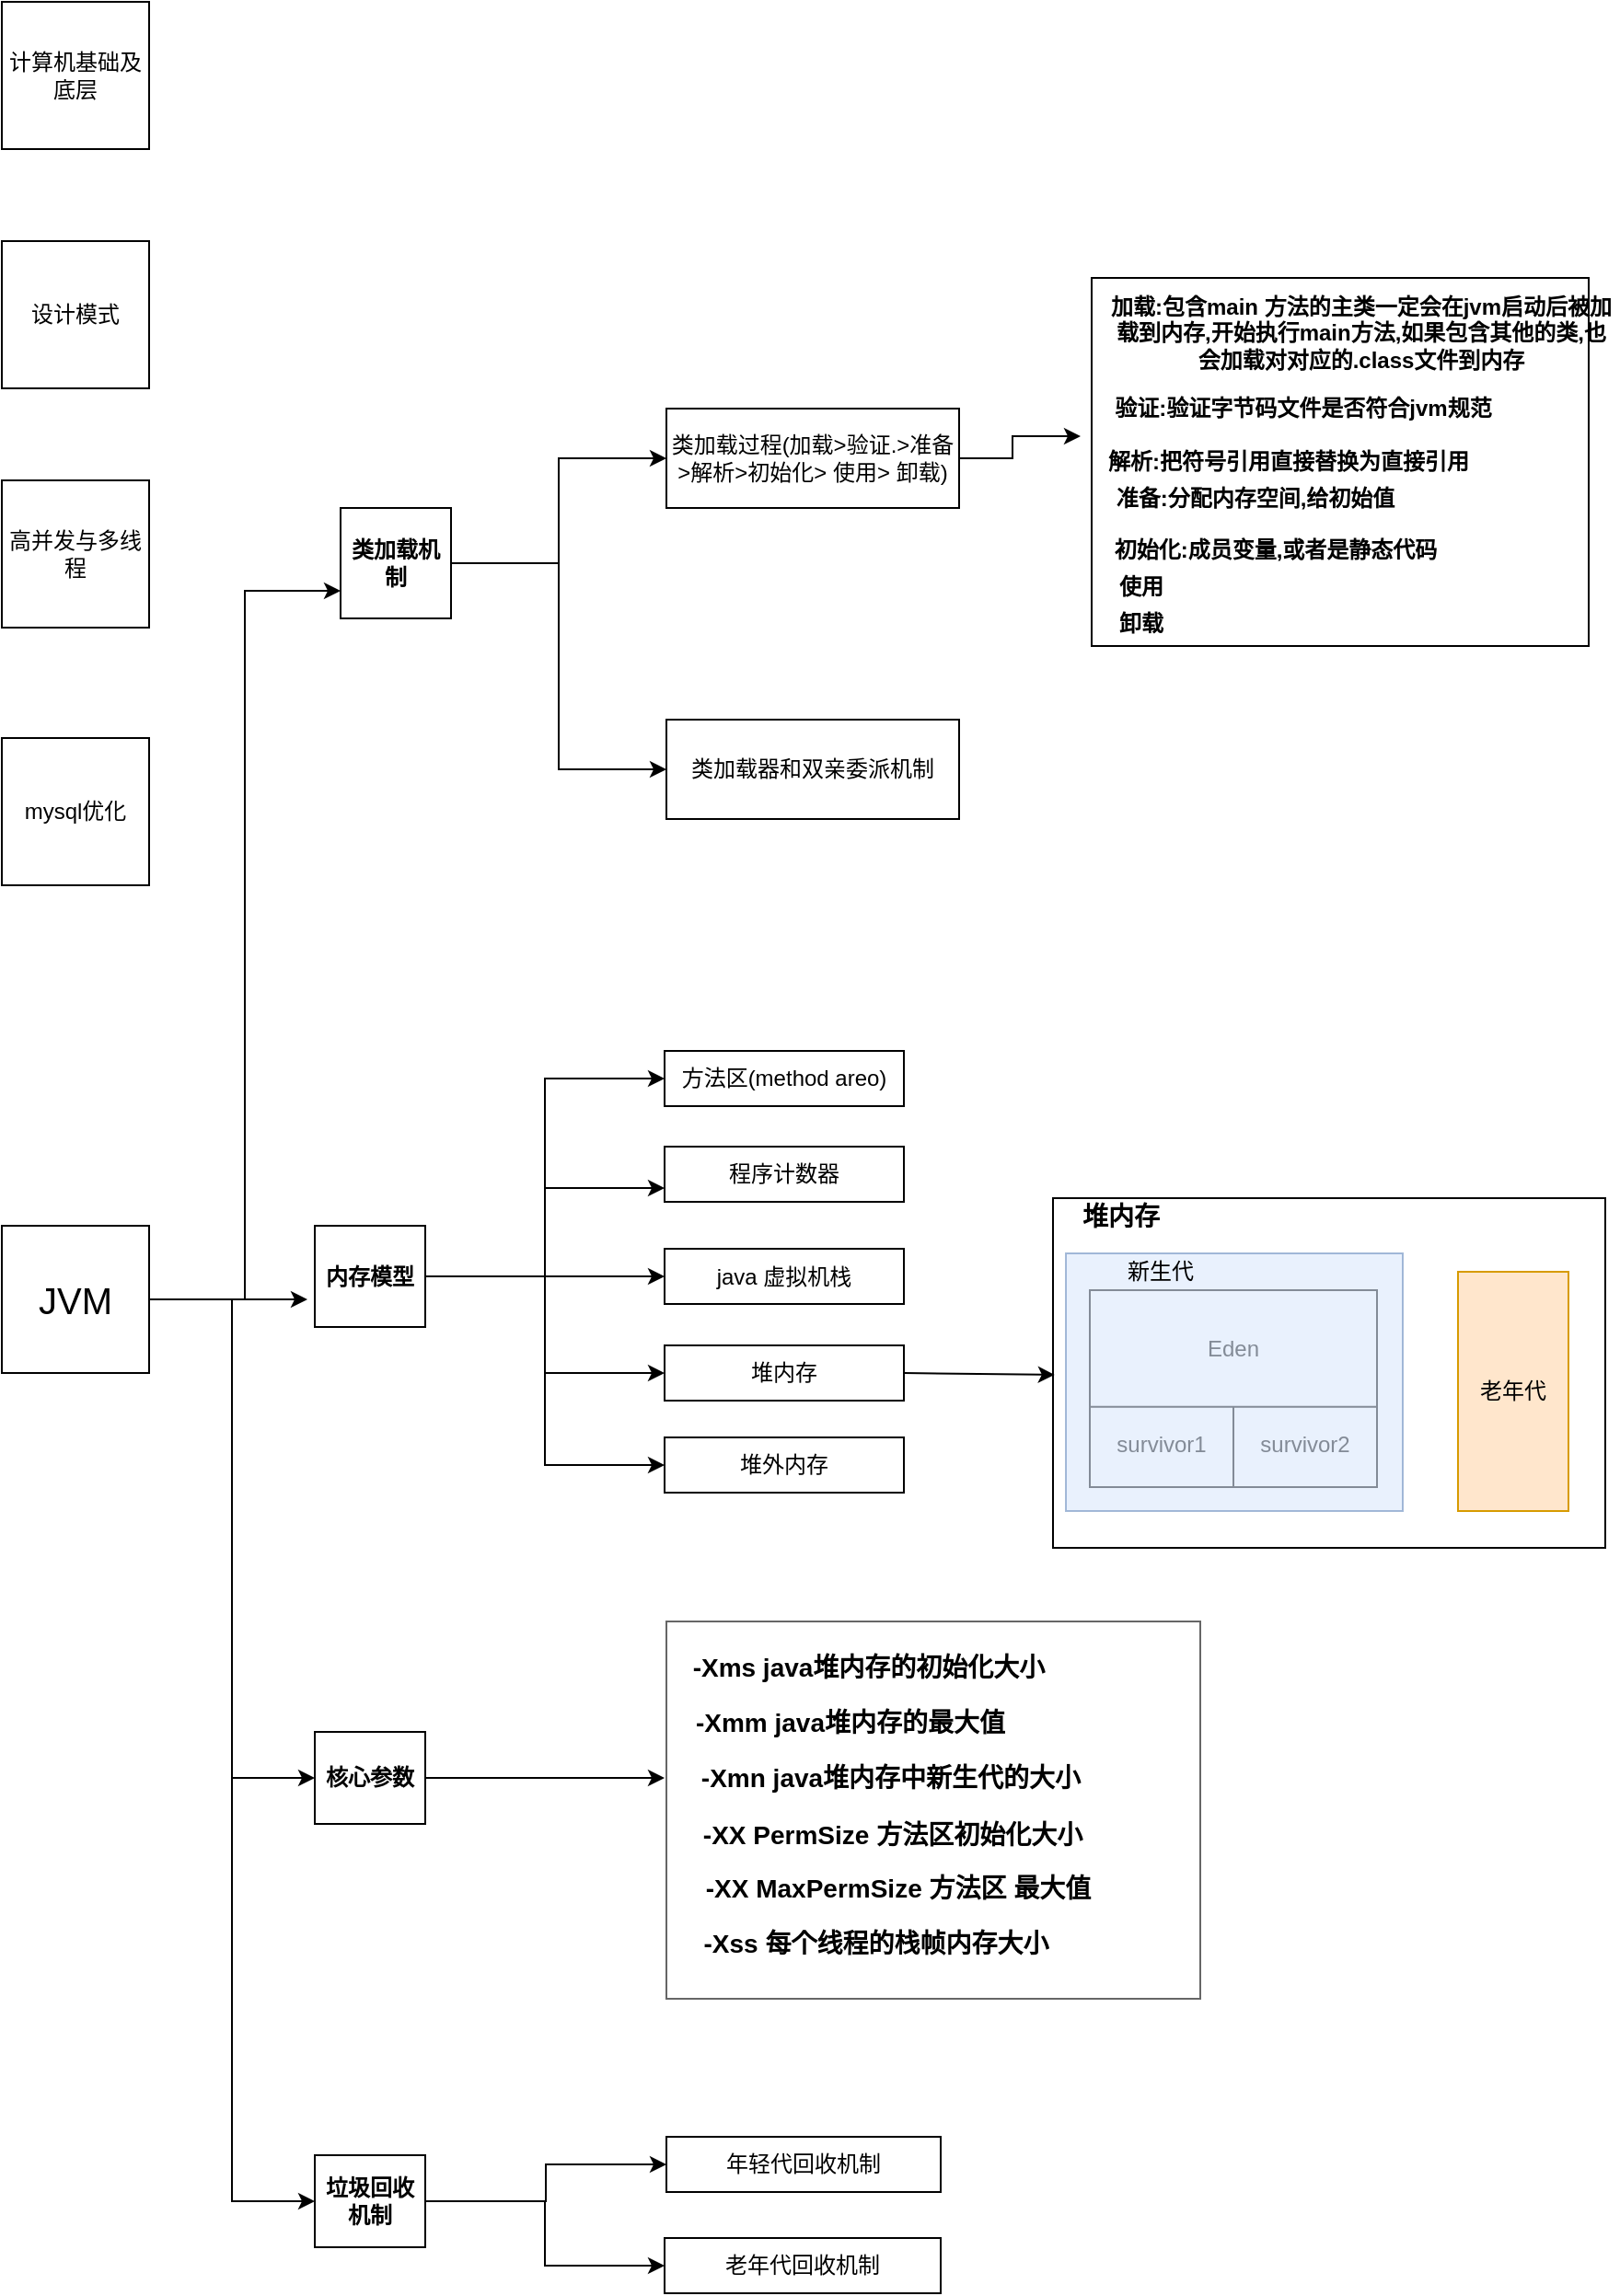 <mxfile version="14.2.9" type="github">
  <diagram id="z3GyR7A54I9U31B_GoPv" name="Page-1">
    <mxGraphModel dx="942" dy="624" grid="1" gridSize="10" guides="1" tooltips="1" connect="1" arrows="1" fold="1" page="1" pageScale="1" pageWidth="827" pageHeight="1169" math="0" shadow="0">
      <root>
        <mxCell id="0" />
        <mxCell id="1" parent="0" />
        <mxCell id="F7ufn9WYuUFmv6JX8Vxq-1" value="计算机基础及底层" style="whiteSpace=wrap;html=1;aspect=fixed;" parent="1" vertex="1">
          <mxGeometry x="170" y="60" width="80" height="80" as="geometry" />
        </mxCell>
        <mxCell id="F7ufn9WYuUFmv6JX8Vxq-2" value="设计模式" style="whiteSpace=wrap;html=1;aspect=fixed;" parent="1" vertex="1">
          <mxGeometry x="170" y="190" width="80" height="80" as="geometry" />
        </mxCell>
        <mxCell id="F7ufn9WYuUFmv6JX8Vxq-3" value="高并发与多线程" style="whiteSpace=wrap;html=1;aspect=fixed;" parent="1" vertex="1">
          <mxGeometry x="170" y="320" width="80" height="80" as="geometry" />
        </mxCell>
        <mxCell id="F7ufn9WYuUFmv6JX8Vxq-4" value="mysql优化" style="whiteSpace=wrap;html=1;aspect=fixed;" parent="1" vertex="1">
          <mxGeometry x="170" y="460" width="80" height="80" as="geometry" />
        </mxCell>
        <mxCell id="in1QYTWhq0JFoHGU_2zg-88" style="edgeStyle=orthogonalEdgeStyle;rounded=0;orthogonalLoop=1;jettySize=auto;html=1;entryX=0;entryY=0.75;entryDx=0;entryDy=0;fontSize=14;" parent="1" source="0BP6MFCRVOub9Gm3sT_m-1" target="in1QYTWhq0JFoHGU_2zg-9" edge="1">
          <mxGeometry relative="1" as="geometry" />
        </mxCell>
        <mxCell id="in1QYTWhq0JFoHGU_2zg-89" style="edgeStyle=orthogonalEdgeStyle;rounded=0;orthogonalLoop=1;jettySize=auto;html=1;fontSize=14;" parent="1" edge="1">
          <mxGeometry relative="1" as="geometry">
            <mxPoint x="336" y="765" as="targetPoint" />
            <mxPoint x="256" y="765" as="sourcePoint" />
          </mxGeometry>
        </mxCell>
        <mxCell id="in1QYTWhq0JFoHGU_2zg-90" style="edgeStyle=orthogonalEdgeStyle;rounded=0;orthogonalLoop=1;jettySize=auto;html=1;exitX=1;exitY=0.5;exitDx=0;exitDy=0;entryX=0;entryY=0.5;entryDx=0;entryDy=0;fontSize=14;" parent="1" source="0BP6MFCRVOub9Gm3sT_m-1" target="in1QYTWhq0JFoHGU_2zg-2" edge="1">
          <mxGeometry relative="1" as="geometry" />
        </mxCell>
        <mxCell id="in1QYTWhq0JFoHGU_2zg-111" style="edgeStyle=orthogonalEdgeStyle;rounded=0;orthogonalLoop=1;jettySize=auto;html=1;entryX=0;entryY=0.5;entryDx=0;entryDy=0;fontSize=14;" parent="1" source="0BP6MFCRVOub9Gm3sT_m-1" target="in1QYTWhq0JFoHGU_2zg-3" edge="1">
          <mxGeometry relative="1" as="geometry" />
        </mxCell>
        <mxCell id="0BP6MFCRVOub9Gm3sT_m-1" value="&lt;font style=&quot;font-size: 20px&quot;&gt;JVM&lt;/font&gt;" style="whiteSpace=wrap;html=1;aspect=fixed;" parent="1" vertex="1">
          <mxGeometry x="170" y="725" width="80" height="80" as="geometry" />
        </mxCell>
        <mxCell id="in1QYTWhq0JFoHGU_2zg-91" style="edgeStyle=orthogonalEdgeStyle;rounded=0;orthogonalLoop=1;jettySize=auto;html=1;entryX=0;entryY=0.5;entryDx=0;entryDy=0;fontSize=14;" parent="1" source="in1QYTWhq0JFoHGU_2zg-1" target="in1QYTWhq0JFoHGU_2zg-87" edge="1">
          <mxGeometry relative="1" as="geometry" />
        </mxCell>
        <mxCell id="in1QYTWhq0JFoHGU_2zg-92" style="edgeStyle=orthogonalEdgeStyle;rounded=0;orthogonalLoop=1;jettySize=auto;html=1;entryX=0;entryY=0.75;entryDx=0;entryDy=0;fontSize=14;" parent="1" source="in1QYTWhq0JFoHGU_2zg-1" target="in1QYTWhq0JFoHGU_2zg-11" edge="1">
          <mxGeometry relative="1" as="geometry" />
        </mxCell>
        <mxCell id="in1QYTWhq0JFoHGU_2zg-94" style="edgeStyle=none;rounded=0;orthogonalLoop=1;jettySize=auto;html=1;exitX=1;exitY=0.5;exitDx=0;exitDy=0;entryX=0;entryY=0.5;entryDx=0;entryDy=0;fontSize=14;" parent="1" source="in1QYTWhq0JFoHGU_2zg-1" target="in1QYTWhq0JFoHGU_2zg-8" edge="1">
          <mxGeometry relative="1" as="geometry" />
        </mxCell>
        <mxCell id="in1QYTWhq0JFoHGU_2zg-95" style="edgeStyle=orthogonalEdgeStyle;rounded=0;orthogonalLoop=1;jettySize=auto;html=1;entryX=0;entryY=0.5;entryDx=0;entryDy=0;fontSize=14;" parent="1" source="in1QYTWhq0JFoHGU_2zg-1" target="in1QYTWhq0JFoHGU_2zg-7" edge="1">
          <mxGeometry relative="1" as="geometry" />
        </mxCell>
        <mxCell id="in1QYTWhq0JFoHGU_2zg-96" style="edgeStyle=orthogonalEdgeStyle;rounded=0;orthogonalLoop=1;jettySize=auto;html=1;entryX=0;entryY=0.5;entryDx=0;entryDy=0;fontSize=14;" parent="1" source="in1QYTWhq0JFoHGU_2zg-1" target="in1QYTWhq0JFoHGU_2zg-10" edge="1">
          <mxGeometry relative="1" as="geometry" />
        </mxCell>
        <mxCell id="in1QYTWhq0JFoHGU_2zg-1" value="&lt;b&gt;内存模型&lt;/b&gt;" style="rounded=0;whiteSpace=wrap;html=1;" parent="1" vertex="1">
          <mxGeometry x="340" y="725" width="60" height="55" as="geometry" />
        </mxCell>
        <mxCell id="in1QYTWhq0JFoHGU_2zg-109" style="edgeStyle=none;rounded=0;orthogonalLoop=1;jettySize=auto;html=1;fontSize=14;" parent="1" source="in1QYTWhq0JFoHGU_2zg-2" edge="1">
          <mxGeometry relative="1" as="geometry">
            <mxPoint x="530" y="1025" as="targetPoint" />
          </mxGeometry>
        </mxCell>
        <mxCell id="in1QYTWhq0JFoHGU_2zg-2" value="&lt;b&gt;核心参数&lt;/b&gt;" style="rounded=0;whiteSpace=wrap;html=1;" parent="1" vertex="1">
          <mxGeometry x="340" y="1000" width="60" height="50" as="geometry" />
        </mxCell>
        <mxCell id="in1QYTWhq0JFoHGU_2zg-113" style="edgeStyle=orthogonalEdgeStyle;rounded=0;orthogonalLoop=1;jettySize=auto;html=1;exitX=1;exitY=0.5;exitDx=0;exitDy=0;entryX=0;entryY=0.5;entryDx=0;entryDy=0;fontSize=14;" parent="1" source="in1QYTWhq0JFoHGU_2zg-3" target="in1QYTWhq0JFoHGU_2zg-4" edge="1">
          <mxGeometry relative="1" as="geometry" />
        </mxCell>
        <mxCell id="in1QYTWhq0JFoHGU_2zg-114" style="edgeStyle=orthogonalEdgeStyle;rounded=0;orthogonalLoop=1;jettySize=auto;html=1;entryX=0;entryY=0.5;entryDx=0;entryDy=0;fontSize=14;" parent="1" source="in1QYTWhq0JFoHGU_2zg-3" target="in1QYTWhq0JFoHGU_2zg-5" edge="1">
          <mxGeometry relative="1" as="geometry" />
        </mxCell>
        <mxCell id="in1QYTWhq0JFoHGU_2zg-3" value="&lt;b&gt;垃圾回收机制&lt;/b&gt;" style="rounded=0;whiteSpace=wrap;html=1;" parent="1" vertex="1">
          <mxGeometry x="340" y="1230" width="60" height="50" as="geometry" />
        </mxCell>
        <mxCell id="in1QYTWhq0JFoHGU_2zg-4" value="年轻代回收机制" style="rounded=0;whiteSpace=wrap;html=1;" parent="1" vertex="1">
          <mxGeometry x="531" y="1220" width="149" height="30" as="geometry" />
        </mxCell>
        <mxCell id="in1QYTWhq0JFoHGU_2zg-5" value="老年代回收机制" style="rounded=0;whiteSpace=wrap;html=1;" parent="1" vertex="1">
          <mxGeometry x="530" y="1275" width="150" height="30" as="geometry" />
        </mxCell>
        <mxCell id="in1QYTWhq0JFoHGU_2zg-110" style="edgeStyle=none;rounded=0;orthogonalLoop=1;jettySize=auto;html=1;exitX=1;exitY=0.5;exitDx=0;exitDy=0;entryX=0.003;entryY=0.505;entryDx=0;entryDy=0;entryPerimeter=0;fontSize=14;" parent="1" source="in1QYTWhq0JFoHGU_2zg-7" target="in1QYTWhq0JFoHGU_2zg-81" edge="1">
          <mxGeometry relative="1" as="geometry" />
        </mxCell>
        <mxCell id="in1QYTWhq0JFoHGU_2zg-7" value="堆内存" style="rounded=0;whiteSpace=wrap;html=1;" parent="1" vertex="1">
          <mxGeometry x="530" y="790" width="130" height="30" as="geometry" />
        </mxCell>
        <mxCell id="in1QYTWhq0JFoHGU_2zg-8" value="java 虚拟机栈" style="rounded=0;whiteSpace=wrap;html=1;" parent="1" vertex="1">
          <mxGeometry x="530" y="737.5" width="130" height="30" as="geometry" />
        </mxCell>
        <mxCell id="WIEAwptK6OVoQAMgSk5o-18" style="edgeStyle=orthogonalEdgeStyle;rounded=0;orthogonalLoop=1;jettySize=auto;html=1;entryX=0;entryY=0.5;entryDx=0;entryDy=0;" edge="1" parent="1" source="in1QYTWhq0JFoHGU_2zg-9" target="WIEAwptK6OVoQAMgSk5o-2">
          <mxGeometry relative="1" as="geometry">
            <mxPoint x="524" y="365" as="targetPoint" />
          </mxGeometry>
        </mxCell>
        <mxCell id="WIEAwptK6OVoQAMgSk5o-28" style="edgeStyle=orthogonalEdgeStyle;rounded=0;orthogonalLoop=1;jettySize=auto;html=1;entryX=0;entryY=0.5;entryDx=0;entryDy=0;" edge="1" parent="1" source="in1QYTWhq0JFoHGU_2zg-9" target="WIEAwptK6OVoQAMgSk5o-24">
          <mxGeometry relative="1" as="geometry" />
        </mxCell>
        <mxCell id="in1QYTWhq0JFoHGU_2zg-9" value="&lt;b&gt;类加载机制&lt;/b&gt;" style="rounded=0;whiteSpace=wrap;html=1;" parent="1" vertex="1">
          <mxGeometry x="354" y="335" width="60" height="60" as="geometry" />
        </mxCell>
        <mxCell id="in1QYTWhq0JFoHGU_2zg-10" value="堆外内存" style="rounded=0;whiteSpace=wrap;html=1;" parent="1" vertex="1">
          <mxGeometry x="530" y="840" width="130" height="30" as="geometry" />
        </mxCell>
        <mxCell id="in1QYTWhq0JFoHGU_2zg-11" value="程序计数器" style="rounded=0;whiteSpace=wrap;html=1;" parent="1" vertex="1">
          <mxGeometry x="530" y="682" width="130" height="30" as="geometry" />
        </mxCell>
        <mxCell id="in1QYTWhq0JFoHGU_2zg-87" value="方法区(method areo)" style="rounded=0;whiteSpace=wrap;html=1;" parent="1" vertex="1">
          <mxGeometry x="530" y="630" width="130" height="30" as="geometry" />
        </mxCell>
        <mxCell id="in1QYTWhq0JFoHGU_2zg-63" value="" style="shape=table;html=1;whiteSpace=wrap;startSize=0;container=1;collapsible=0;childLayout=tableLayout;" parent="1" vertex="1">
          <mxGeometry x="761" y="821.42" width="156" height="45.58" as="geometry" />
        </mxCell>
        <mxCell id="in1QYTWhq0JFoHGU_2zg-64" value="" style="shape=partialRectangle;html=1;whiteSpace=wrap;collapsible=0;dropTarget=0;pointerEvents=0;fillColor=none;top=0;left=0;bottom=0;right=0;points=[[0,0.5],[1,0.5]];portConstraint=eastwest;" parent="in1QYTWhq0JFoHGU_2zg-63" vertex="1">
          <mxGeometry width="156" height="46" as="geometry" />
        </mxCell>
        <mxCell id="in1QYTWhq0JFoHGU_2zg-65" value="survivor1" style="shape=partialRectangle;html=1;whiteSpace=wrap;connectable=0;overflow=hidden;fillColor=none;top=0;left=0;bottom=0;right=0;" parent="in1QYTWhq0JFoHGU_2zg-64" vertex="1">
          <mxGeometry width="78" height="46" as="geometry" />
        </mxCell>
        <mxCell id="in1QYTWhq0JFoHGU_2zg-66" value="survivor2" style="shape=partialRectangle;html=1;whiteSpace=wrap;connectable=0;overflow=hidden;fillColor=none;top=0;left=0;bottom=0;right=0;" parent="in1QYTWhq0JFoHGU_2zg-64" vertex="1">
          <mxGeometry x="78" width="78" height="46" as="geometry" />
        </mxCell>
        <mxCell id="in1QYTWhq0JFoHGU_2zg-67" value="" style="shape=table;html=1;whiteSpace=wrap;startSize=0;container=1;collapsible=0;childLayout=tableLayout;" parent="1" vertex="1">
          <mxGeometry x="761" y="760" width="156" height="63.42" as="geometry" />
        </mxCell>
        <mxCell id="in1QYTWhq0JFoHGU_2zg-68" value="" style="shape=partialRectangle;html=1;whiteSpace=wrap;collapsible=0;dropTarget=0;pointerEvents=0;fillColor=none;top=0;left=0;bottom=0;right=0;points=[[0,0.5],[1,0.5]];portConstraint=eastwest;" parent="in1QYTWhq0JFoHGU_2zg-67" vertex="1">
          <mxGeometry width="156" height="63" as="geometry" />
        </mxCell>
        <mxCell id="in1QYTWhq0JFoHGU_2zg-69" value="Eden" style="shape=partialRectangle;html=1;whiteSpace=wrap;connectable=0;overflow=hidden;fillColor=none;top=0;left=0;bottom=0;right=0;" parent="in1QYTWhq0JFoHGU_2zg-68" vertex="1">
          <mxGeometry width="156" height="63" as="geometry" />
        </mxCell>
        <mxCell id="in1QYTWhq0JFoHGU_2zg-77" value="" style="shape=table;html=1;whiteSpace=wrap;startSize=0;container=1;collapsible=0;childLayout=tableLayout;fillColor=#ffe6cc;strokeColor=#d79b00;" parent="1" vertex="1">
          <mxGeometry x="961" y="750" width="60" height="130" as="geometry" />
        </mxCell>
        <mxCell id="in1QYTWhq0JFoHGU_2zg-78" value="" style="shape=partialRectangle;html=1;whiteSpace=wrap;collapsible=0;dropTarget=0;pointerEvents=0;fillColor=none;top=0;left=0;bottom=0;right=0;points=[[0,0.5],[1,0.5]];portConstraint=eastwest;" parent="in1QYTWhq0JFoHGU_2zg-77" vertex="1">
          <mxGeometry width="60" height="130" as="geometry" />
        </mxCell>
        <mxCell id="in1QYTWhq0JFoHGU_2zg-79" value="老年代" style="shape=partialRectangle;html=1;whiteSpace=wrap;connectable=0;overflow=hidden;fillColor=none;top=0;left=0;bottom=0;right=0;" parent="in1QYTWhq0JFoHGU_2zg-78" vertex="1">
          <mxGeometry width="60" height="130" as="geometry" />
        </mxCell>
        <mxCell id="in1QYTWhq0JFoHGU_2zg-76" value="" style="verticalLabelPosition=bottom;verticalAlign=top;html=1;shape=mxgraph.basic.rect;fillColor2=none;strokeWidth=1;size=20;indent=5;fillColor=#dae8fc;strokeColor=#6c8ebf;opacity=60;" parent="1" vertex="1">
          <mxGeometry x="748" y="740" width="183" height="140" as="geometry" />
        </mxCell>
        <mxCell id="in1QYTWhq0JFoHGU_2zg-80" value="新生代" style="text;html=1;align=center;verticalAlign=middle;resizable=0;points=[];autosize=1;" parent="1" vertex="1">
          <mxGeometry x="774" y="740" width="50" height="20" as="geometry" />
        </mxCell>
        <mxCell id="in1QYTWhq0JFoHGU_2zg-81" value="" style="verticalLabelPosition=bottom;verticalAlign=top;html=1;shape=mxgraph.basic.rect;fillColor2=none;strokeWidth=1;size=20;indent=5;fillColor=none;" parent="1" vertex="1">
          <mxGeometry x="741" y="710" width="300" height="190" as="geometry" />
        </mxCell>
        <mxCell id="in1QYTWhq0JFoHGU_2zg-85" value="&lt;b&gt;堆内存&lt;/b&gt;" style="text;html=1;strokeColor=none;fillColor=none;align=center;verticalAlign=middle;whiteSpace=wrap;rounded=0;fontSize=14;opacity=60;" parent="1" vertex="1">
          <mxGeometry x="748" y="710" width="60" height="20" as="geometry" />
        </mxCell>
        <mxCell id="in1QYTWhq0JFoHGU_2zg-98" value="" style="verticalLabelPosition=bottom;verticalAlign=top;html=1;shape=mxgraph.basic.rect;fillColor2=none;strokeWidth=1;size=20;indent=5;fillColor=none;fontSize=14;opacity=60;align=left;" parent="1" vertex="1">
          <mxGeometry x="531" y="940" width="290" height="205" as="geometry" />
        </mxCell>
        <mxCell id="in1QYTWhq0JFoHGU_2zg-100" value="&lt;div style=&quot;text-align: left ; line-height: 1.75&quot;&gt;-Xms  java堆内存的初始化大小&lt;/div&gt;" style="text;html=1;strokeColor=none;fillColor=none;align=center;verticalAlign=middle;whiteSpace=wrap;rounded=0;fontSize=14;opacity=60;fontStyle=1" parent="1" vertex="1">
          <mxGeometry x="541" y="955" width="200" height="20" as="geometry" />
        </mxCell>
        <mxCell id="in1QYTWhq0JFoHGU_2zg-101" value="&lt;div style=&quot;text-align: left ; line-height: 1.75&quot;&gt;-Xmm java堆内存的最大值&lt;/div&gt;" style="text;html=1;strokeColor=none;fillColor=none;align=center;verticalAlign=middle;whiteSpace=wrap;rounded=0;fontSize=14;opacity=60;fontStyle=1" parent="1" vertex="1">
          <mxGeometry x="531" y="985" width="200" height="20" as="geometry" />
        </mxCell>
        <mxCell id="in1QYTWhq0JFoHGU_2zg-102" value="&lt;div style=&quot;text-align: left ; line-height: 1.75&quot;&gt;-Xmn java堆内存中新生代的大小&lt;/div&gt;" style="text;html=1;strokeColor=none;fillColor=none;align=center;verticalAlign=middle;whiteSpace=wrap;rounded=0;fontSize=14;opacity=60;fontStyle=1" parent="1" vertex="1">
          <mxGeometry x="538" y="1015" width="230" height="20" as="geometry" />
        </mxCell>
        <mxCell id="in1QYTWhq0JFoHGU_2zg-103" value="&lt;div style=&quot;text-align: left ; line-height: 1.75&quot;&gt;&lt;div style=&quot;line-height: 1.75&quot;&gt;-XX PermSize 方法区初始化大小&lt;/div&gt;&lt;/div&gt;" style="text;html=1;strokeColor=none;fillColor=none;align=center;verticalAlign=middle;whiteSpace=wrap;rounded=0;fontSize=14;opacity=60;fontStyle=1" parent="1" vertex="1">
          <mxGeometry x="539" y="1046" width="230" height="20" as="geometry" />
        </mxCell>
        <mxCell id="in1QYTWhq0JFoHGU_2zg-104" value="&lt;div style=&quot;text-align: left ; line-height: 1.75&quot;&gt;&lt;div style=&quot;line-height: 1.75&quot;&gt;-XX MaxPermSize 方法区 最大值&lt;/div&gt;&lt;/div&gt;" style="text;html=1;strokeColor=none;fillColor=none;align=center;verticalAlign=middle;whiteSpace=wrap;rounded=0;fontSize=14;opacity=60;fontStyle=1" parent="1" vertex="1">
          <mxGeometry x="542" y="1075" width="230" height="20" as="geometry" />
        </mxCell>
        <mxCell id="in1QYTWhq0JFoHGU_2zg-108" value="&lt;div style=&quot;text-align: left ; line-height: 1.75&quot;&gt;&lt;div style=&quot;line-height: 1.75&quot;&gt;&lt;div style=&quot;line-height: 1.75&quot;&gt;-Xss   每个线程的栈帧内存大小&lt;/div&gt;&lt;/div&gt;&lt;/div&gt;" style="text;html=1;strokeColor=none;fillColor=none;align=center;verticalAlign=middle;whiteSpace=wrap;rounded=0;fontSize=14;opacity=60;fontStyle=1" parent="1" vertex="1">
          <mxGeometry x="530" y="1105" width="230" height="20" as="geometry" />
        </mxCell>
        <mxCell id="WIEAwptK6OVoQAMgSk5o-27" style="edgeStyle=orthogonalEdgeStyle;rounded=0;orthogonalLoop=1;jettySize=auto;html=1;entryX=0.033;entryY=-0.2;entryDx=0;entryDy=0;entryPerimeter=0;" edge="1" parent="1" source="WIEAwptK6OVoQAMgSk5o-2" target="WIEAwptK6OVoQAMgSk5o-8">
          <mxGeometry relative="1" as="geometry" />
        </mxCell>
        <mxCell id="WIEAwptK6OVoQAMgSk5o-2" value="类加载过程(加载&amp;gt;验证.&amp;gt;准备&amp;gt;解析&amp;gt;初始化&amp;gt; 使用&amp;gt; 卸载)" style="rounded=0;whiteSpace=wrap;html=1;" vertex="1" parent="1">
          <mxGeometry x="531" y="281" width="159" height="54" as="geometry" />
        </mxCell>
        <mxCell id="WIEAwptK6OVoQAMgSk5o-3" value="" style="rounded=0;whiteSpace=wrap;html=1;" vertex="1" parent="1">
          <mxGeometry x="762" y="210" width="270" height="200" as="geometry" />
        </mxCell>
        <mxCell id="WIEAwptK6OVoQAMgSk5o-5" value="加载:包含main 方法的主类一定会在jvm启动后被加载到内存,开始执行main方法,如果包含其他的类,也会加载对对应的.class文件到内存" style="text;html=1;strokeColor=none;fillColor=none;align=center;verticalAlign=middle;whiteSpace=wrap;rounded=0;fontStyle=1" vertex="1" parent="1">
          <mxGeometry x="769" y="230" width="279" height="20" as="geometry" />
        </mxCell>
        <mxCell id="WIEAwptK6OVoQAMgSk5o-6" value="验证:验证字节码文件是否符合jvm规范" style="text;html=1;strokeColor=none;fillColor=none;align=center;verticalAlign=middle;whiteSpace=wrap;rounded=0;fontStyle=1" vertex="1" parent="1">
          <mxGeometry x="741" y="271" width="272" height="20" as="geometry" />
        </mxCell>
        <mxCell id="WIEAwptK6OVoQAMgSk5o-7" value="准备:分配内存空间,给初始值" style="text;html=1;strokeColor=none;fillColor=none;align=center;verticalAlign=middle;whiteSpace=wrap;rounded=0;fontStyle=1" vertex="1" parent="1">
          <mxGeometry x="756" y="320" width="190" height="20" as="geometry" />
        </mxCell>
        <mxCell id="WIEAwptK6OVoQAMgSk5o-8" value="解析:把符号引用直接替换为直接引用" style="text;html=1;strokeColor=none;fillColor=none;align=center;verticalAlign=middle;whiteSpace=wrap;rounded=0;fontStyle=1" vertex="1" parent="1">
          <mxGeometry x="748" y="300" width="242" height="20" as="geometry" />
        </mxCell>
        <mxCell id="WIEAwptK6OVoQAMgSk5o-9" value="初始化:成员变量,或者是静态代码" style="text;html=1;strokeColor=none;fillColor=none;align=center;verticalAlign=middle;whiteSpace=wrap;rounded=0;fontStyle=1" vertex="1" parent="1">
          <mxGeometry x="756" y="348" width="212" height="20" as="geometry" />
        </mxCell>
        <mxCell id="WIEAwptK6OVoQAMgSk5o-11" value="卸载" style="text;html=1;strokeColor=none;fillColor=none;align=center;verticalAlign=middle;whiteSpace=wrap;rounded=0;fontStyle=1" vertex="1" parent="1">
          <mxGeometry x="769" y="388" width="40" height="20" as="geometry" />
        </mxCell>
        <mxCell id="WIEAwptK6OVoQAMgSk5o-17" value="使用" style="text;html=1;strokeColor=none;fillColor=none;align=center;verticalAlign=middle;whiteSpace=wrap;rounded=0;fontStyle=1" vertex="1" parent="1">
          <mxGeometry x="769" y="368" width="40" height="20" as="geometry" />
        </mxCell>
        <mxCell id="WIEAwptK6OVoQAMgSk5o-24" value="类加载器和双亲委派机制" style="rounded=0;whiteSpace=wrap;html=1;" vertex="1" parent="1">
          <mxGeometry x="531" y="450" width="159" height="54" as="geometry" />
        </mxCell>
      </root>
    </mxGraphModel>
  </diagram>
</mxfile>
